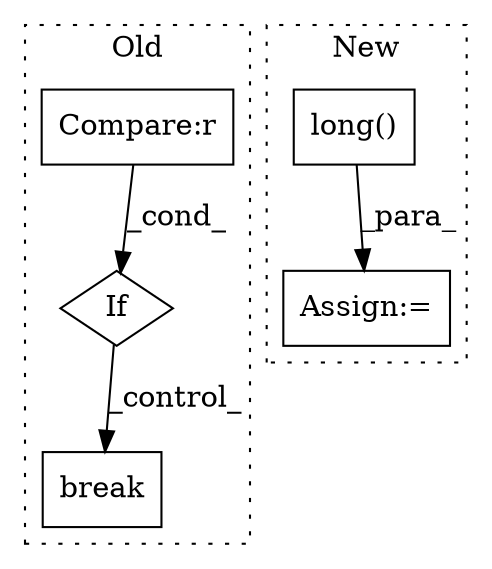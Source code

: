 digraph G {
subgraph cluster0 {
1 [label="break" a="94" s="7487" l="5" shape="box"];
4 [label="If" a="96" s="7437" l="3" shape="diamond"];
5 [label="Compare:r" a="40" s="7440" l="25" shape="box"];
label = "Old";
style="dotted";
}
subgraph cluster1 {
2 [label="long()" a="75" s="6659" l="40" shape="box"];
3 [label="Assign:=" a="68" s="6656" l="3" shape="box"];
label = "New";
style="dotted";
}
2 -> 3 [label="_para_"];
4 -> 1 [label="_control_"];
5 -> 4 [label="_cond_"];
}